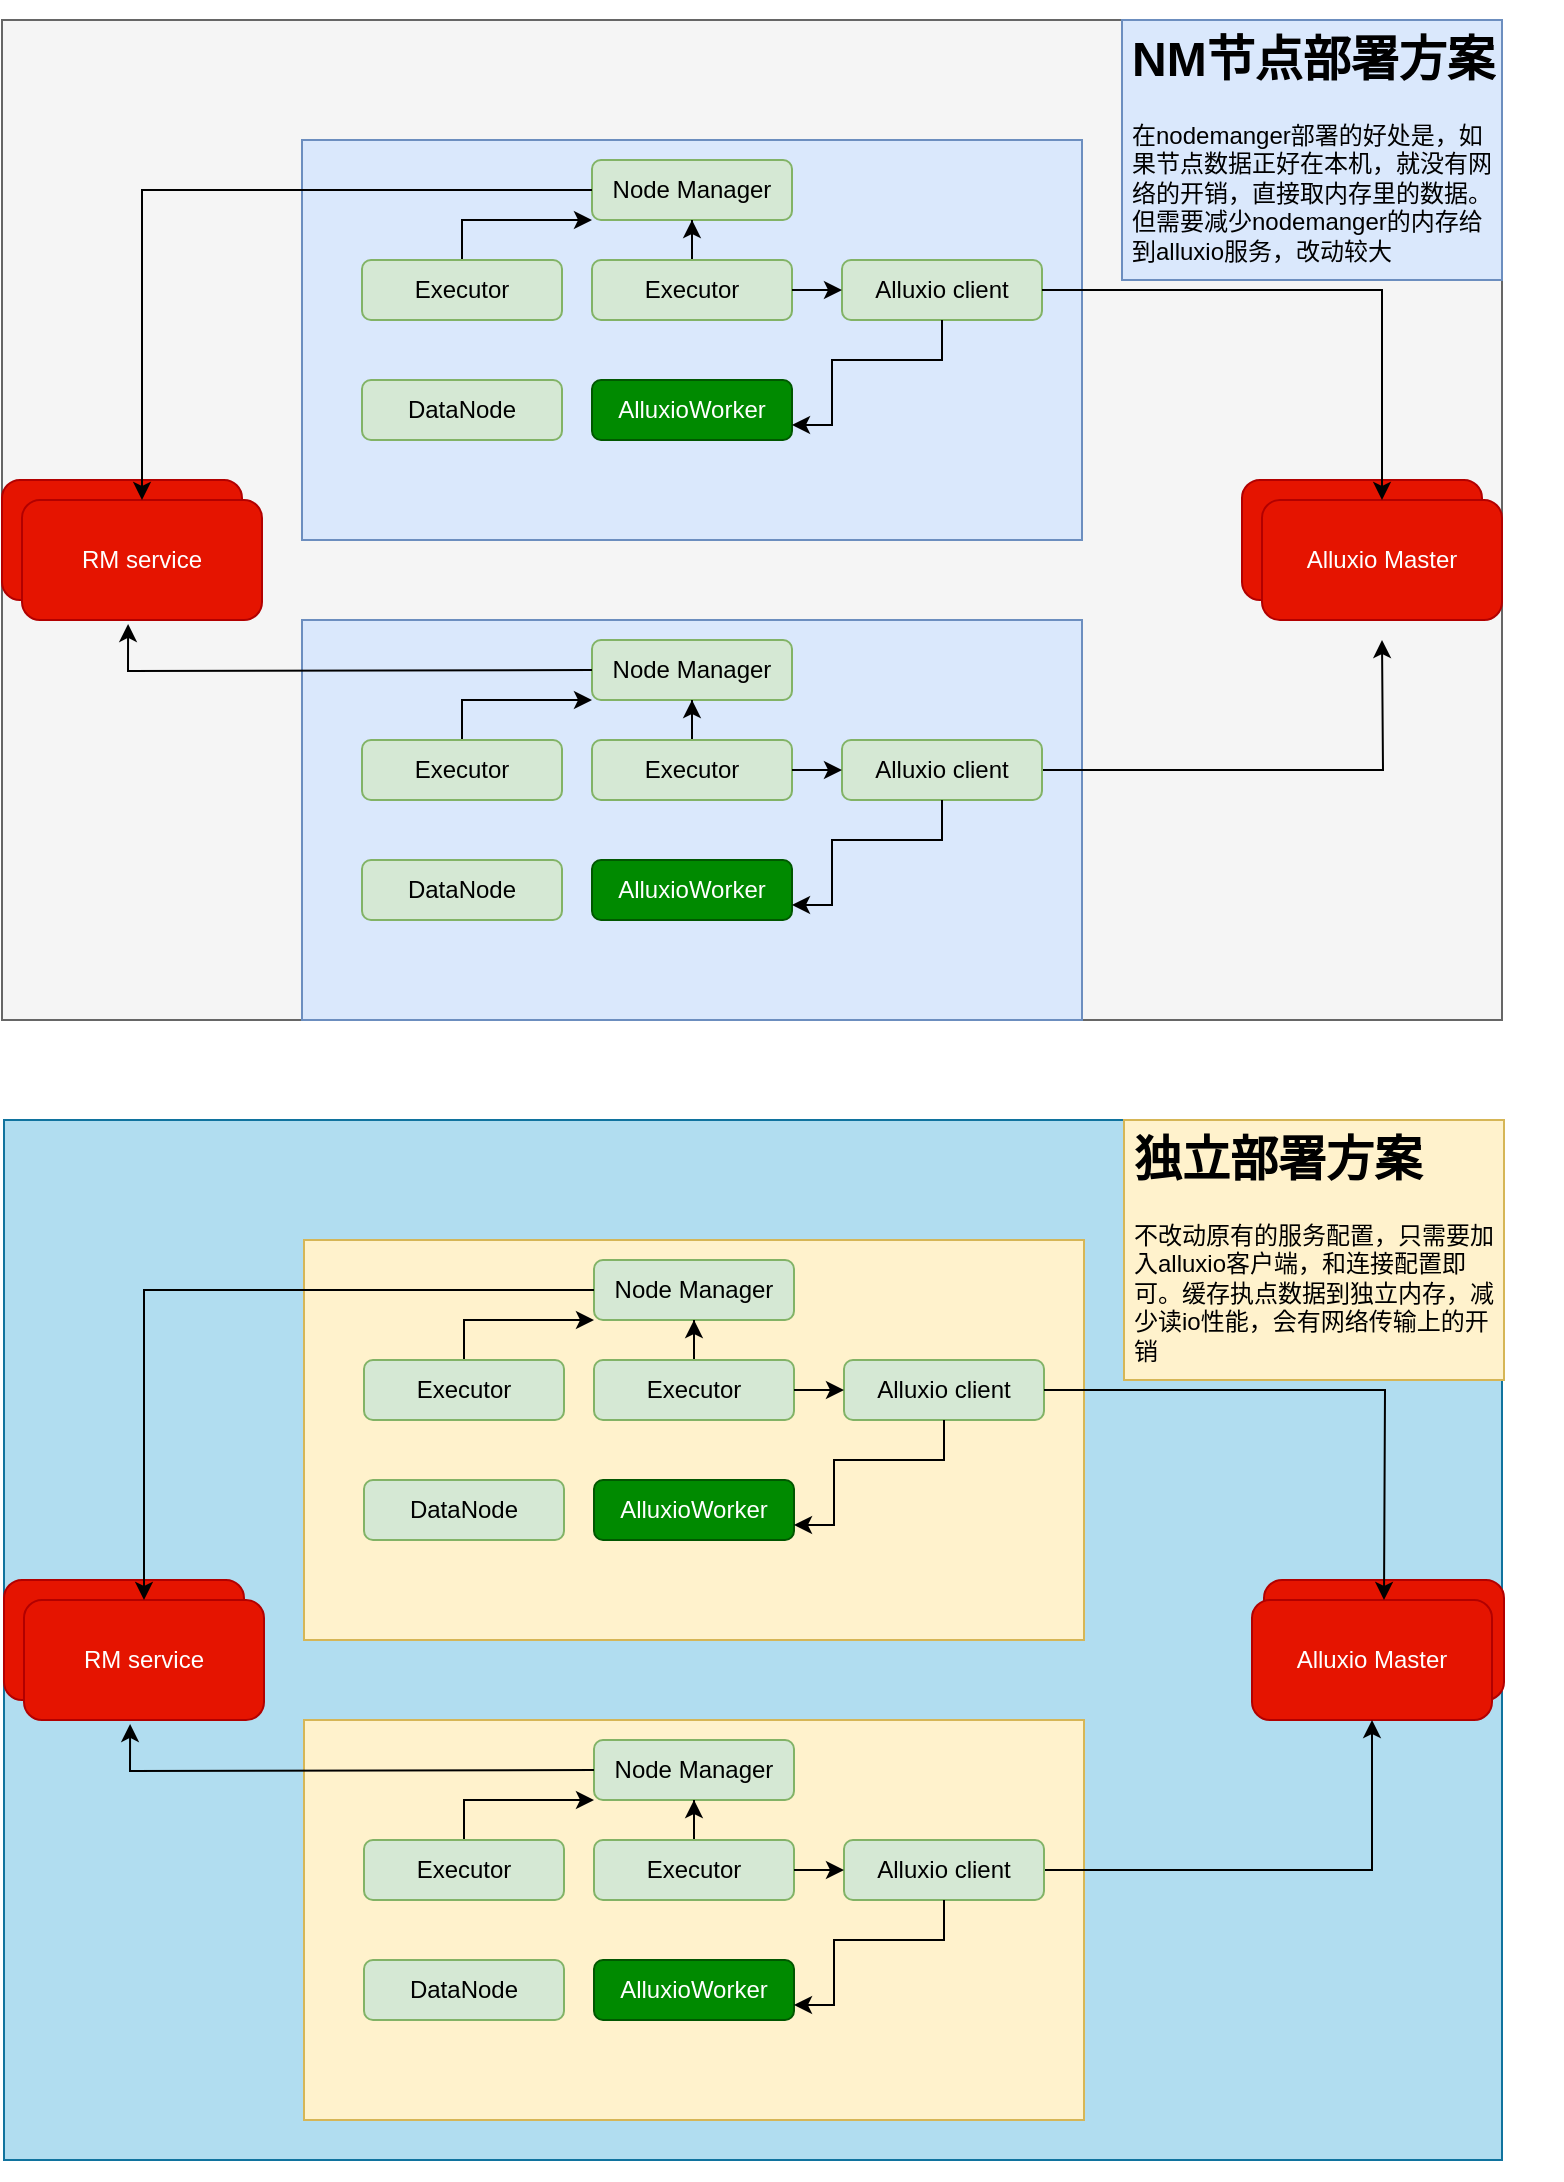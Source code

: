 <mxfile version="15.7.4" type="github">
  <diagram id="t_1q5KEKuvA8vM5OTTdt" name="Page-1">
    <mxGraphModel dx="1422" dy="762" grid="1" gridSize="10" guides="1" tooltips="1" connect="1" arrows="1" fold="1" page="1" pageScale="1" pageWidth="827" pageHeight="1169" math="0" shadow="0">
      <root>
        <mxCell id="0" />
        <mxCell id="1" parent="0" />
        <mxCell id="02zp73fsQsVZQxTClNC5-87" value="" style="group" vertex="1" connectable="0" parent="1">
          <mxGeometry x="10" y="10" width="750" height="500" as="geometry" />
        </mxCell>
        <mxCell id="02zp73fsQsVZQxTClNC5-120" value="" style="rounded=0;whiteSpace=wrap;html=1;fillColor=#f5f5f5;strokeColor=#666666;fontColor=#333333;" vertex="1" parent="02zp73fsQsVZQxTClNC5-87">
          <mxGeometry width="750" height="500" as="geometry" />
        </mxCell>
        <mxCell id="02zp73fsQsVZQxTClNC5-2" value="" style="rounded=0;whiteSpace=wrap;html=1;fillColor=#dae8fc;strokeColor=#6c8ebf;" vertex="1" parent="02zp73fsQsVZQxTClNC5-87">
          <mxGeometry x="150" y="60" width="390" height="200" as="geometry" />
        </mxCell>
        <mxCell id="02zp73fsQsVZQxTClNC5-3" value="Node Manager" style="rounded=1;whiteSpace=wrap;html=1;fillColor=#d5e8d4;strokeColor=#82b366;" vertex="1" parent="02zp73fsQsVZQxTClNC5-87">
          <mxGeometry x="295" y="70" width="100" height="30" as="geometry" />
        </mxCell>
        <mxCell id="02zp73fsQsVZQxTClNC5-4" value="" style="rounded=1;whiteSpace=wrap;html=1;fillColor=#e51400;fontColor=#ffffff;strokeColor=#B20000;" vertex="1" parent="02zp73fsQsVZQxTClNC5-87">
          <mxGeometry x="620" y="230" width="120" height="60" as="geometry" />
        </mxCell>
        <mxCell id="02zp73fsQsVZQxTClNC5-26" style="edgeStyle=orthogonalEdgeStyle;rounded=0;orthogonalLoop=1;jettySize=auto;html=1;exitX=0.5;exitY=0;exitDx=0;exitDy=0;entryX=0;entryY=1;entryDx=0;entryDy=0;" edge="1" parent="02zp73fsQsVZQxTClNC5-87" source="02zp73fsQsVZQxTClNC5-5" target="02zp73fsQsVZQxTClNC5-3">
          <mxGeometry relative="1" as="geometry" />
        </mxCell>
        <mxCell id="02zp73fsQsVZQxTClNC5-5" value="Executor" style="rounded=1;whiteSpace=wrap;html=1;fillColor=#d5e8d4;strokeColor=#82b366;" vertex="1" parent="02zp73fsQsVZQxTClNC5-87">
          <mxGeometry x="180" y="120" width="100" height="30" as="geometry" />
        </mxCell>
        <mxCell id="02zp73fsQsVZQxTClNC5-25" style="edgeStyle=orthogonalEdgeStyle;rounded=0;orthogonalLoop=1;jettySize=auto;html=1;exitX=0.5;exitY=0;exitDx=0;exitDy=0;" edge="1" parent="02zp73fsQsVZQxTClNC5-87" source="02zp73fsQsVZQxTClNC5-6" target="02zp73fsQsVZQxTClNC5-3">
          <mxGeometry relative="1" as="geometry" />
        </mxCell>
        <mxCell id="02zp73fsQsVZQxTClNC5-6" value="Executor" style="rounded=1;whiteSpace=wrap;html=1;fillColor=#d5e8d4;strokeColor=#82b366;" vertex="1" parent="02zp73fsQsVZQxTClNC5-87">
          <mxGeometry x="295" y="120" width="100" height="30" as="geometry" />
        </mxCell>
        <mxCell id="02zp73fsQsVZQxTClNC5-7" value="Alluxio client" style="rounded=1;whiteSpace=wrap;html=1;fillColor=#d5e8d4;strokeColor=#82b366;" vertex="1" parent="02zp73fsQsVZQxTClNC5-87">
          <mxGeometry x="420" y="120" width="100" height="30" as="geometry" />
        </mxCell>
        <mxCell id="02zp73fsQsVZQxTClNC5-27" style="edgeStyle=orthogonalEdgeStyle;rounded=0;orthogonalLoop=1;jettySize=auto;html=1;exitX=1;exitY=0.5;exitDx=0;exitDy=0;entryX=0;entryY=0.5;entryDx=0;entryDy=0;" edge="1" parent="02zp73fsQsVZQxTClNC5-87" source="02zp73fsQsVZQxTClNC5-6" target="02zp73fsQsVZQxTClNC5-7">
          <mxGeometry relative="1" as="geometry" />
        </mxCell>
        <mxCell id="02zp73fsQsVZQxTClNC5-8" value="DataNode" style="rounded=1;whiteSpace=wrap;html=1;fillColor=#d5e8d4;strokeColor=#82b366;" vertex="1" parent="02zp73fsQsVZQxTClNC5-87">
          <mxGeometry x="180" y="180" width="100" height="30" as="geometry" />
        </mxCell>
        <mxCell id="02zp73fsQsVZQxTClNC5-9" value="AlluxioWorker" style="rounded=1;whiteSpace=wrap;html=1;fillColor=#008a00;strokeColor=#005700;fontColor=#ffffff;" vertex="1" parent="02zp73fsQsVZQxTClNC5-87">
          <mxGeometry x="295" y="180" width="100" height="30" as="geometry" />
        </mxCell>
        <mxCell id="02zp73fsQsVZQxTClNC5-31" style="edgeStyle=orthogonalEdgeStyle;rounded=0;orthogonalLoop=1;jettySize=auto;html=1;entryX=1;entryY=0.75;entryDx=0;entryDy=0;" edge="1" parent="02zp73fsQsVZQxTClNC5-87" source="02zp73fsQsVZQxTClNC5-7" target="02zp73fsQsVZQxTClNC5-9">
          <mxGeometry relative="1" as="geometry">
            <Array as="points">
              <mxPoint x="470" y="170" />
              <mxPoint x="415" y="170" />
              <mxPoint x="415" y="203" />
            </Array>
          </mxGeometry>
        </mxCell>
        <mxCell id="02zp73fsQsVZQxTClNC5-10" value="Alluxio Master" style="rounded=1;whiteSpace=wrap;html=1;fillColor=#e51400;fontColor=#ffffff;strokeColor=#B20000;" vertex="1" parent="02zp73fsQsVZQxTClNC5-87">
          <mxGeometry x="630" y="240" width="120" height="60" as="geometry" />
        </mxCell>
        <mxCell id="02zp73fsQsVZQxTClNC5-32" style="edgeStyle=orthogonalEdgeStyle;rounded=0;orthogonalLoop=1;jettySize=auto;html=1;exitX=1;exitY=0.5;exitDx=0;exitDy=0;" edge="1" parent="02zp73fsQsVZQxTClNC5-87" source="02zp73fsQsVZQxTClNC5-7" target="02zp73fsQsVZQxTClNC5-10">
          <mxGeometry relative="1" as="geometry" />
        </mxCell>
        <mxCell id="02zp73fsQsVZQxTClNC5-20" value="" style="rounded=1;whiteSpace=wrap;html=1;fillColor=#e51400;fontColor=#ffffff;strokeColor=#B20000;" vertex="1" parent="02zp73fsQsVZQxTClNC5-87">
          <mxGeometry y="230" width="120" height="60" as="geometry" />
        </mxCell>
        <mxCell id="02zp73fsQsVZQxTClNC5-21" value="RM service" style="rounded=1;whiteSpace=wrap;html=1;fillColor=#e51400;fontColor=#ffffff;strokeColor=#B20000;" vertex="1" parent="02zp73fsQsVZQxTClNC5-87">
          <mxGeometry x="10" y="240" width="120" height="60" as="geometry" />
        </mxCell>
        <mxCell id="02zp73fsQsVZQxTClNC5-22" style="edgeStyle=orthogonalEdgeStyle;rounded=0;orthogonalLoop=1;jettySize=auto;html=1;exitX=0;exitY=0.5;exitDx=0;exitDy=0;entryX=0.5;entryY=0;entryDx=0;entryDy=0;" edge="1" parent="02zp73fsQsVZQxTClNC5-87" source="02zp73fsQsVZQxTClNC5-3" target="02zp73fsQsVZQxTClNC5-21">
          <mxGeometry relative="1" as="geometry" />
        </mxCell>
        <mxCell id="02zp73fsQsVZQxTClNC5-43" value="" style="rounded=0;whiteSpace=wrap;html=1;fillColor=#dae8fc;strokeColor=#6c8ebf;" vertex="1" parent="02zp73fsQsVZQxTClNC5-87">
          <mxGeometry x="150" y="300" width="390" height="200" as="geometry" />
        </mxCell>
        <mxCell id="02zp73fsQsVZQxTClNC5-44" value="Node Manager" style="rounded=1;whiteSpace=wrap;html=1;fillColor=#d5e8d4;strokeColor=#82b366;" vertex="1" parent="02zp73fsQsVZQxTClNC5-87">
          <mxGeometry x="295" y="310" width="100" height="30" as="geometry" />
        </mxCell>
        <mxCell id="02zp73fsQsVZQxTClNC5-45" style="edgeStyle=orthogonalEdgeStyle;rounded=0;orthogonalLoop=1;jettySize=auto;html=1;exitX=0.5;exitY=0;exitDx=0;exitDy=0;entryX=0;entryY=1;entryDx=0;entryDy=0;" edge="1" parent="02zp73fsQsVZQxTClNC5-87" source="02zp73fsQsVZQxTClNC5-46" target="02zp73fsQsVZQxTClNC5-44">
          <mxGeometry relative="1" as="geometry" />
        </mxCell>
        <mxCell id="02zp73fsQsVZQxTClNC5-46" value="Executor" style="rounded=1;whiteSpace=wrap;html=1;fillColor=#d5e8d4;strokeColor=#82b366;" vertex="1" parent="02zp73fsQsVZQxTClNC5-87">
          <mxGeometry x="180" y="360" width="100" height="30" as="geometry" />
        </mxCell>
        <mxCell id="02zp73fsQsVZQxTClNC5-47" style="edgeStyle=orthogonalEdgeStyle;rounded=0;orthogonalLoop=1;jettySize=auto;html=1;exitX=0.5;exitY=0;exitDx=0;exitDy=0;" edge="1" parent="02zp73fsQsVZQxTClNC5-87" source="02zp73fsQsVZQxTClNC5-49" target="02zp73fsQsVZQxTClNC5-44">
          <mxGeometry relative="1" as="geometry" />
        </mxCell>
        <mxCell id="02zp73fsQsVZQxTClNC5-49" value="Executor" style="rounded=1;whiteSpace=wrap;html=1;fillColor=#d5e8d4;strokeColor=#82b366;" vertex="1" parent="02zp73fsQsVZQxTClNC5-87">
          <mxGeometry x="295" y="360" width="100" height="30" as="geometry" />
        </mxCell>
        <mxCell id="02zp73fsQsVZQxTClNC5-54" style="edgeStyle=orthogonalEdgeStyle;rounded=0;orthogonalLoop=1;jettySize=auto;html=1;exitX=1;exitY=0.5;exitDx=0;exitDy=0;" edge="1" parent="02zp73fsQsVZQxTClNC5-87" source="02zp73fsQsVZQxTClNC5-51">
          <mxGeometry relative="1" as="geometry">
            <mxPoint x="690" y="310" as="targetPoint" />
          </mxGeometry>
        </mxCell>
        <mxCell id="02zp73fsQsVZQxTClNC5-51" value="Alluxio client" style="rounded=1;whiteSpace=wrap;html=1;fillColor=#d5e8d4;strokeColor=#82b366;" vertex="1" parent="02zp73fsQsVZQxTClNC5-87">
          <mxGeometry x="420" y="360" width="100" height="30" as="geometry" />
        </mxCell>
        <mxCell id="02zp73fsQsVZQxTClNC5-48" style="edgeStyle=orthogonalEdgeStyle;rounded=0;orthogonalLoop=1;jettySize=auto;html=1;exitX=1;exitY=0.5;exitDx=0;exitDy=0;entryX=0;entryY=0.5;entryDx=0;entryDy=0;" edge="1" parent="02zp73fsQsVZQxTClNC5-87" source="02zp73fsQsVZQxTClNC5-49" target="02zp73fsQsVZQxTClNC5-51">
          <mxGeometry relative="1" as="geometry" />
        </mxCell>
        <mxCell id="02zp73fsQsVZQxTClNC5-52" value="DataNode" style="rounded=1;whiteSpace=wrap;html=1;fillColor=#d5e8d4;strokeColor=#82b366;" vertex="1" parent="02zp73fsQsVZQxTClNC5-87">
          <mxGeometry x="180" y="420" width="100" height="30" as="geometry" />
        </mxCell>
        <mxCell id="02zp73fsQsVZQxTClNC5-53" value="AlluxioWorker" style="rounded=1;whiteSpace=wrap;html=1;fillColor=#008a00;strokeColor=#005700;fontColor=#ffffff;" vertex="1" parent="02zp73fsQsVZQxTClNC5-87">
          <mxGeometry x="295" y="420" width="100" height="30" as="geometry" />
        </mxCell>
        <mxCell id="02zp73fsQsVZQxTClNC5-50" style="edgeStyle=orthogonalEdgeStyle;rounded=0;orthogonalLoop=1;jettySize=auto;html=1;entryX=1;entryY=0.75;entryDx=0;entryDy=0;" edge="1" parent="02zp73fsQsVZQxTClNC5-87" source="02zp73fsQsVZQxTClNC5-51" target="02zp73fsQsVZQxTClNC5-53">
          <mxGeometry relative="1" as="geometry">
            <Array as="points">
              <mxPoint x="470" y="410" />
              <mxPoint x="415" y="410" />
              <mxPoint x="415" y="443" />
            </Array>
          </mxGeometry>
        </mxCell>
        <mxCell id="02zp73fsQsVZQxTClNC5-23" style="edgeStyle=orthogonalEdgeStyle;rounded=0;orthogonalLoop=1;jettySize=auto;html=1;exitX=0;exitY=0.5;exitDx=0;exitDy=0;entryX=0.442;entryY=1.033;entryDx=0;entryDy=0;entryPerimeter=0;" edge="1" parent="02zp73fsQsVZQxTClNC5-87" target="02zp73fsQsVZQxTClNC5-21">
          <mxGeometry relative="1" as="geometry">
            <mxPoint x="295" y="325" as="sourcePoint" />
          </mxGeometry>
        </mxCell>
        <mxCell id="02zp73fsQsVZQxTClNC5-56" value="&lt;h1&gt;NM节点部署方案&lt;/h1&gt;&lt;p&gt;在nodemanger部署的好处是，如果节点数据正好在本机，就没有网络的开销，直接取内存里的数据。但需要减少nodemanger的内存给到alluxio服务，改动较大&lt;/p&gt;" style="text;html=1;strokeColor=#6c8ebf;fillColor=#dae8fc;spacing=5;spacingTop=-20;whiteSpace=wrap;overflow=hidden;rounded=0;" vertex="1" parent="02zp73fsQsVZQxTClNC5-87">
          <mxGeometry x="560" width="190" height="130" as="geometry" />
        </mxCell>
        <mxCell id="02zp73fsQsVZQxTClNC5-88" value="" style="group" vertex="1" connectable="0" parent="1">
          <mxGeometry x="30" y="560" width="760" height="530" as="geometry" />
        </mxCell>
        <mxCell id="02zp73fsQsVZQxTClNC5-155" value="" style="rounded=0;whiteSpace=wrap;html=1;fillColor=#b1ddf0;strokeColor=#10739e;" vertex="1" parent="02zp73fsQsVZQxTClNC5-88">
          <mxGeometry x="-19" width="749" height="520" as="geometry" />
        </mxCell>
        <mxCell id="02zp73fsQsVZQxTClNC5-89" value="" style="rounded=0;whiteSpace=wrap;html=1;fillColor=#fff2cc;strokeColor=#d6b656;" vertex="1" parent="02zp73fsQsVZQxTClNC5-88">
          <mxGeometry x="131" y="60" width="390" height="200" as="geometry" />
        </mxCell>
        <mxCell id="02zp73fsQsVZQxTClNC5-90" value="Node Manager" style="rounded=1;whiteSpace=wrap;html=1;fillColor=#d5e8d4;strokeColor=#82b366;" vertex="1" parent="02zp73fsQsVZQxTClNC5-88">
          <mxGeometry x="276" y="70" width="100" height="30" as="geometry" />
        </mxCell>
        <mxCell id="02zp73fsQsVZQxTClNC5-91" value="" style="rounded=1;whiteSpace=wrap;html=1;fillColor=#e51400;fontColor=#ffffff;strokeColor=#B20000;" vertex="1" parent="02zp73fsQsVZQxTClNC5-88">
          <mxGeometry x="611" y="230" width="120" height="60" as="geometry" />
        </mxCell>
        <mxCell id="02zp73fsQsVZQxTClNC5-92" style="edgeStyle=orthogonalEdgeStyle;rounded=0;orthogonalLoop=1;jettySize=auto;html=1;exitX=0.5;exitY=0;exitDx=0;exitDy=0;entryX=0;entryY=1;entryDx=0;entryDy=0;" edge="1" parent="02zp73fsQsVZQxTClNC5-88" source="02zp73fsQsVZQxTClNC5-93" target="02zp73fsQsVZQxTClNC5-90">
          <mxGeometry relative="1" as="geometry" />
        </mxCell>
        <mxCell id="02zp73fsQsVZQxTClNC5-93" value="Executor" style="rounded=1;whiteSpace=wrap;html=1;fillColor=#d5e8d4;strokeColor=#82b366;" vertex="1" parent="02zp73fsQsVZQxTClNC5-88">
          <mxGeometry x="161" y="120" width="100" height="30" as="geometry" />
        </mxCell>
        <mxCell id="02zp73fsQsVZQxTClNC5-94" style="edgeStyle=orthogonalEdgeStyle;rounded=0;orthogonalLoop=1;jettySize=auto;html=1;exitX=0.5;exitY=0;exitDx=0;exitDy=0;" edge="1" parent="02zp73fsQsVZQxTClNC5-88" source="02zp73fsQsVZQxTClNC5-95" target="02zp73fsQsVZQxTClNC5-90">
          <mxGeometry relative="1" as="geometry" />
        </mxCell>
        <mxCell id="02zp73fsQsVZQxTClNC5-95" value="Executor" style="rounded=1;whiteSpace=wrap;html=1;fillColor=#d5e8d4;strokeColor=#82b366;" vertex="1" parent="02zp73fsQsVZQxTClNC5-88">
          <mxGeometry x="276" y="120" width="100" height="30" as="geometry" />
        </mxCell>
        <mxCell id="02zp73fsQsVZQxTClNC5-96" value="Alluxio client" style="rounded=1;whiteSpace=wrap;html=1;fillColor=#d5e8d4;strokeColor=#82b366;" vertex="1" parent="02zp73fsQsVZQxTClNC5-88">
          <mxGeometry x="401" y="120" width="100" height="30" as="geometry" />
        </mxCell>
        <mxCell id="02zp73fsQsVZQxTClNC5-97" style="edgeStyle=orthogonalEdgeStyle;rounded=0;orthogonalLoop=1;jettySize=auto;html=1;exitX=1;exitY=0.5;exitDx=0;exitDy=0;entryX=0;entryY=0.5;entryDx=0;entryDy=0;" edge="1" parent="02zp73fsQsVZQxTClNC5-88" source="02zp73fsQsVZQxTClNC5-95" target="02zp73fsQsVZQxTClNC5-96">
          <mxGeometry relative="1" as="geometry" />
        </mxCell>
        <mxCell id="02zp73fsQsVZQxTClNC5-98" value="DataNode" style="rounded=1;whiteSpace=wrap;html=1;fillColor=#d5e8d4;strokeColor=#82b366;" vertex="1" parent="02zp73fsQsVZQxTClNC5-88">
          <mxGeometry x="161" y="180" width="100" height="30" as="geometry" />
        </mxCell>
        <mxCell id="02zp73fsQsVZQxTClNC5-99" value="AlluxioWorker" style="rounded=1;whiteSpace=wrap;html=1;fillColor=#008a00;strokeColor=#005700;fontColor=#ffffff;" vertex="1" parent="02zp73fsQsVZQxTClNC5-88">
          <mxGeometry x="276" y="180" width="100" height="30" as="geometry" />
        </mxCell>
        <mxCell id="02zp73fsQsVZQxTClNC5-100" style="edgeStyle=orthogonalEdgeStyle;rounded=0;orthogonalLoop=1;jettySize=auto;html=1;entryX=1;entryY=0.75;entryDx=0;entryDy=0;" edge="1" parent="02zp73fsQsVZQxTClNC5-88" source="02zp73fsQsVZQxTClNC5-96" target="02zp73fsQsVZQxTClNC5-99">
          <mxGeometry relative="1" as="geometry">
            <Array as="points">
              <mxPoint x="451" y="170" />
              <mxPoint x="396" y="170" />
              <mxPoint x="396" y="203" />
            </Array>
          </mxGeometry>
        </mxCell>
        <mxCell id="02zp73fsQsVZQxTClNC5-101" value="Alluxio Master" style="rounded=1;whiteSpace=wrap;html=1;fillColor=#e51400;fontColor=#ffffff;strokeColor=#B20000;" vertex="1" parent="02zp73fsQsVZQxTClNC5-88">
          <mxGeometry x="605" y="240" width="120" height="60" as="geometry" />
        </mxCell>
        <mxCell id="02zp73fsQsVZQxTClNC5-102" style="edgeStyle=orthogonalEdgeStyle;rounded=0;orthogonalLoop=1;jettySize=auto;html=1;exitX=1;exitY=0.5;exitDx=0;exitDy=0;" edge="1" parent="02zp73fsQsVZQxTClNC5-88" source="02zp73fsQsVZQxTClNC5-96">
          <mxGeometry relative="1" as="geometry">
            <mxPoint x="671" y="240" as="targetPoint" />
          </mxGeometry>
        </mxCell>
        <mxCell id="02zp73fsQsVZQxTClNC5-103" value="" style="rounded=1;whiteSpace=wrap;html=1;fillColor=#e51400;fontColor=#ffffff;strokeColor=#B20000;" vertex="1" parent="02zp73fsQsVZQxTClNC5-88">
          <mxGeometry x="-19" y="230" width="120" height="60" as="geometry" />
        </mxCell>
        <mxCell id="02zp73fsQsVZQxTClNC5-104" value="RM service" style="rounded=1;whiteSpace=wrap;html=1;fillColor=#e51400;fontColor=#ffffff;strokeColor=#B20000;" vertex="1" parent="02zp73fsQsVZQxTClNC5-88">
          <mxGeometry x="-9" y="240" width="120" height="60" as="geometry" />
        </mxCell>
        <mxCell id="02zp73fsQsVZQxTClNC5-105" style="edgeStyle=orthogonalEdgeStyle;rounded=0;orthogonalLoop=1;jettySize=auto;html=1;exitX=0;exitY=0.5;exitDx=0;exitDy=0;entryX=0.5;entryY=0;entryDx=0;entryDy=0;" edge="1" parent="02zp73fsQsVZQxTClNC5-88" source="02zp73fsQsVZQxTClNC5-90" target="02zp73fsQsVZQxTClNC5-104">
          <mxGeometry relative="1" as="geometry" />
        </mxCell>
        <mxCell id="02zp73fsQsVZQxTClNC5-106" value="" style="rounded=0;whiteSpace=wrap;html=1;fillColor=#fff2cc;strokeColor=#d6b656;" vertex="1" parent="02zp73fsQsVZQxTClNC5-88">
          <mxGeometry x="131" y="300" width="390" height="200" as="geometry" />
        </mxCell>
        <mxCell id="02zp73fsQsVZQxTClNC5-107" value="Node Manager" style="rounded=1;whiteSpace=wrap;html=1;fillColor=#d5e8d4;strokeColor=#82b366;" vertex="1" parent="02zp73fsQsVZQxTClNC5-88">
          <mxGeometry x="276" y="310" width="100" height="30" as="geometry" />
        </mxCell>
        <mxCell id="02zp73fsQsVZQxTClNC5-108" style="edgeStyle=orthogonalEdgeStyle;rounded=0;orthogonalLoop=1;jettySize=auto;html=1;exitX=0.5;exitY=0;exitDx=0;exitDy=0;entryX=0;entryY=1;entryDx=0;entryDy=0;" edge="1" parent="02zp73fsQsVZQxTClNC5-88" source="02zp73fsQsVZQxTClNC5-109" target="02zp73fsQsVZQxTClNC5-107">
          <mxGeometry relative="1" as="geometry" />
        </mxCell>
        <mxCell id="02zp73fsQsVZQxTClNC5-109" value="Executor" style="rounded=1;whiteSpace=wrap;html=1;fillColor=#d5e8d4;strokeColor=#82b366;" vertex="1" parent="02zp73fsQsVZQxTClNC5-88">
          <mxGeometry x="161" y="360" width="100" height="30" as="geometry" />
        </mxCell>
        <mxCell id="02zp73fsQsVZQxTClNC5-110" style="edgeStyle=orthogonalEdgeStyle;rounded=0;orthogonalLoop=1;jettySize=auto;html=1;exitX=0.5;exitY=0;exitDx=0;exitDy=0;" edge="1" parent="02zp73fsQsVZQxTClNC5-88" source="02zp73fsQsVZQxTClNC5-111" target="02zp73fsQsVZQxTClNC5-107">
          <mxGeometry relative="1" as="geometry" />
        </mxCell>
        <mxCell id="02zp73fsQsVZQxTClNC5-111" value="Executor" style="rounded=1;whiteSpace=wrap;html=1;fillColor=#d5e8d4;strokeColor=#82b366;" vertex="1" parent="02zp73fsQsVZQxTClNC5-88">
          <mxGeometry x="276" y="360" width="100" height="30" as="geometry" />
        </mxCell>
        <mxCell id="02zp73fsQsVZQxTClNC5-112" style="edgeStyle=orthogonalEdgeStyle;rounded=0;orthogonalLoop=1;jettySize=auto;html=1;exitX=1;exitY=0.5;exitDx=0;exitDy=0;entryX=0.5;entryY=1;entryDx=0;entryDy=0;" edge="1" parent="02zp73fsQsVZQxTClNC5-88" source="02zp73fsQsVZQxTClNC5-113" target="02zp73fsQsVZQxTClNC5-101">
          <mxGeometry relative="1" as="geometry">
            <mxPoint x="671" y="310" as="targetPoint" />
          </mxGeometry>
        </mxCell>
        <mxCell id="02zp73fsQsVZQxTClNC5-113" value="Alluxio client" style="rounded=1;whiteSpace=wrap;html=1;fillColor=#d5e8d4;strokeColor=#82b366;" vertex="1" parent="02zp73fsQsVZQxTClNC5-88">
          <mxGeometry x="401" y="360" width="100" height="30" as="geometry" />
        </mxCell>
        <mxCell id="02zp73fsQsVZQxTClNC5-114" style="edgeStyle=orthogonalEdgeStyle;rounded=0;orthogonalLoop=1;jettySize=auto;html=1;exitX=1;exitY=0.5;exitDx=0;exitDy=0;entryX=0;entryY=0.5;entryDx=0;entryDy=0;" edge="1" parent="02zp73fsQsVZQxTClNC5-88" source="02zp73fsQsVZQxTClNC5-111" target="02zp73fsQsVZQxTClNC5-113">
          <mxGeometry relative="1" as="geometry" />
        </mxCell>
        <mxCell id="02zp73fsQsVZQxTClNC5-115" value="DataNode" style="rounded=1;whiteSpace=wrap;html=1;fillColor=#d5e8d4;strokeColor=#82b366;" vertex="1" parent="02zp73fsQsVZQxTClNC5-88">
          <mxGeometry x="161" y="420" width="100" height="30" as="geometry" />
        </mxCell>
        <mxCell id="02zp73fsQsVZQxTClNC5-116" value="AlluxioWorker" style="rounded=1;whiteSpace=wrap;html=1;fillColor=#008a00;strokeColor=#005700;fontColor=#ffffff;" vertex="1" parent="02zp73fsQsVZQxTClNC5-88">
          <mxGeometry x="276" y="420" width="100" height="30" as="geometry" />
        </mxCell>
        <mxCell id="02zp73fsQsVZQxTClNC5-117" style="edgeStyle=orthogonalEdgeStyle;rounded=0;orthogonalLoop=1;jettySize=auto;html=1;entryX=1;entryY=0.75;entryDx=0;entryDy=0;" edge="1" parent="02zp73fsQsVZQxTClNC5-88" source="02zp73fsQsVZQxTClNC5-113" target="02zp73fsQsVZQxTClNC5-116">
          <mxGeometry relative="1" as="geometry">
            <Array as="points">
              <mxPoint x="451" y="410" />
              <mxPoint x="396" y="410" />
              <mxPoint x="396" y="443" />
            </Array>
          </mxGeometry>
        </mxCell>
        <mxCell id="02zp73fsQsVZQxTClNC5-118" style="edgeStyle=orthogonalEdgeStyle;rounded=0;orthogonalLoop=1;jettySize=auto;html=1;exitX=0;exitY=0.5;exitDx=0;exitDy=0;entryX=0.442;entryY=1.033;entryDx=0;entryDy=0;entryPerimeter=0;" edge="1" parent="02zp73fsQsVZQxTClNC5-88" target="02zp73fsQsVZQxTClNC5-104">
          <mxGeometry relative="1" as="geometry">
            <mxPoint x="276" y="325" as="sourcePoint" />
          </mxGeometry>
        </mxCell>
        <mxCell id="02zp73fsQsVZQxTClNC5-119" value="&lt;h1&gt;独立部署方案&lt;/h1&gt;&lt;p&gt;不改动原有的服务配置，只需要加入alluxio客户端，和连接配置即可。缓存执点数据到独立内存，减少读io性能，会有网络传输上的开销&lt;/p&gt;" style="text;html=1;strokeColor=#d6b656;fillColor=#fff2cc;spacing=5;spacingTop=-20;whiteSpace=wrap;overflow=hidden;rounded=0;" vertex="1" parent="02zp73fsQsVZQxTClNC5-88">
          <mxGeometry x="541" width="190" height="130" as="geometry" />
        </mxCell>
      </root>
    </mxGraphModel>
  </diagram>
</mxfile>
